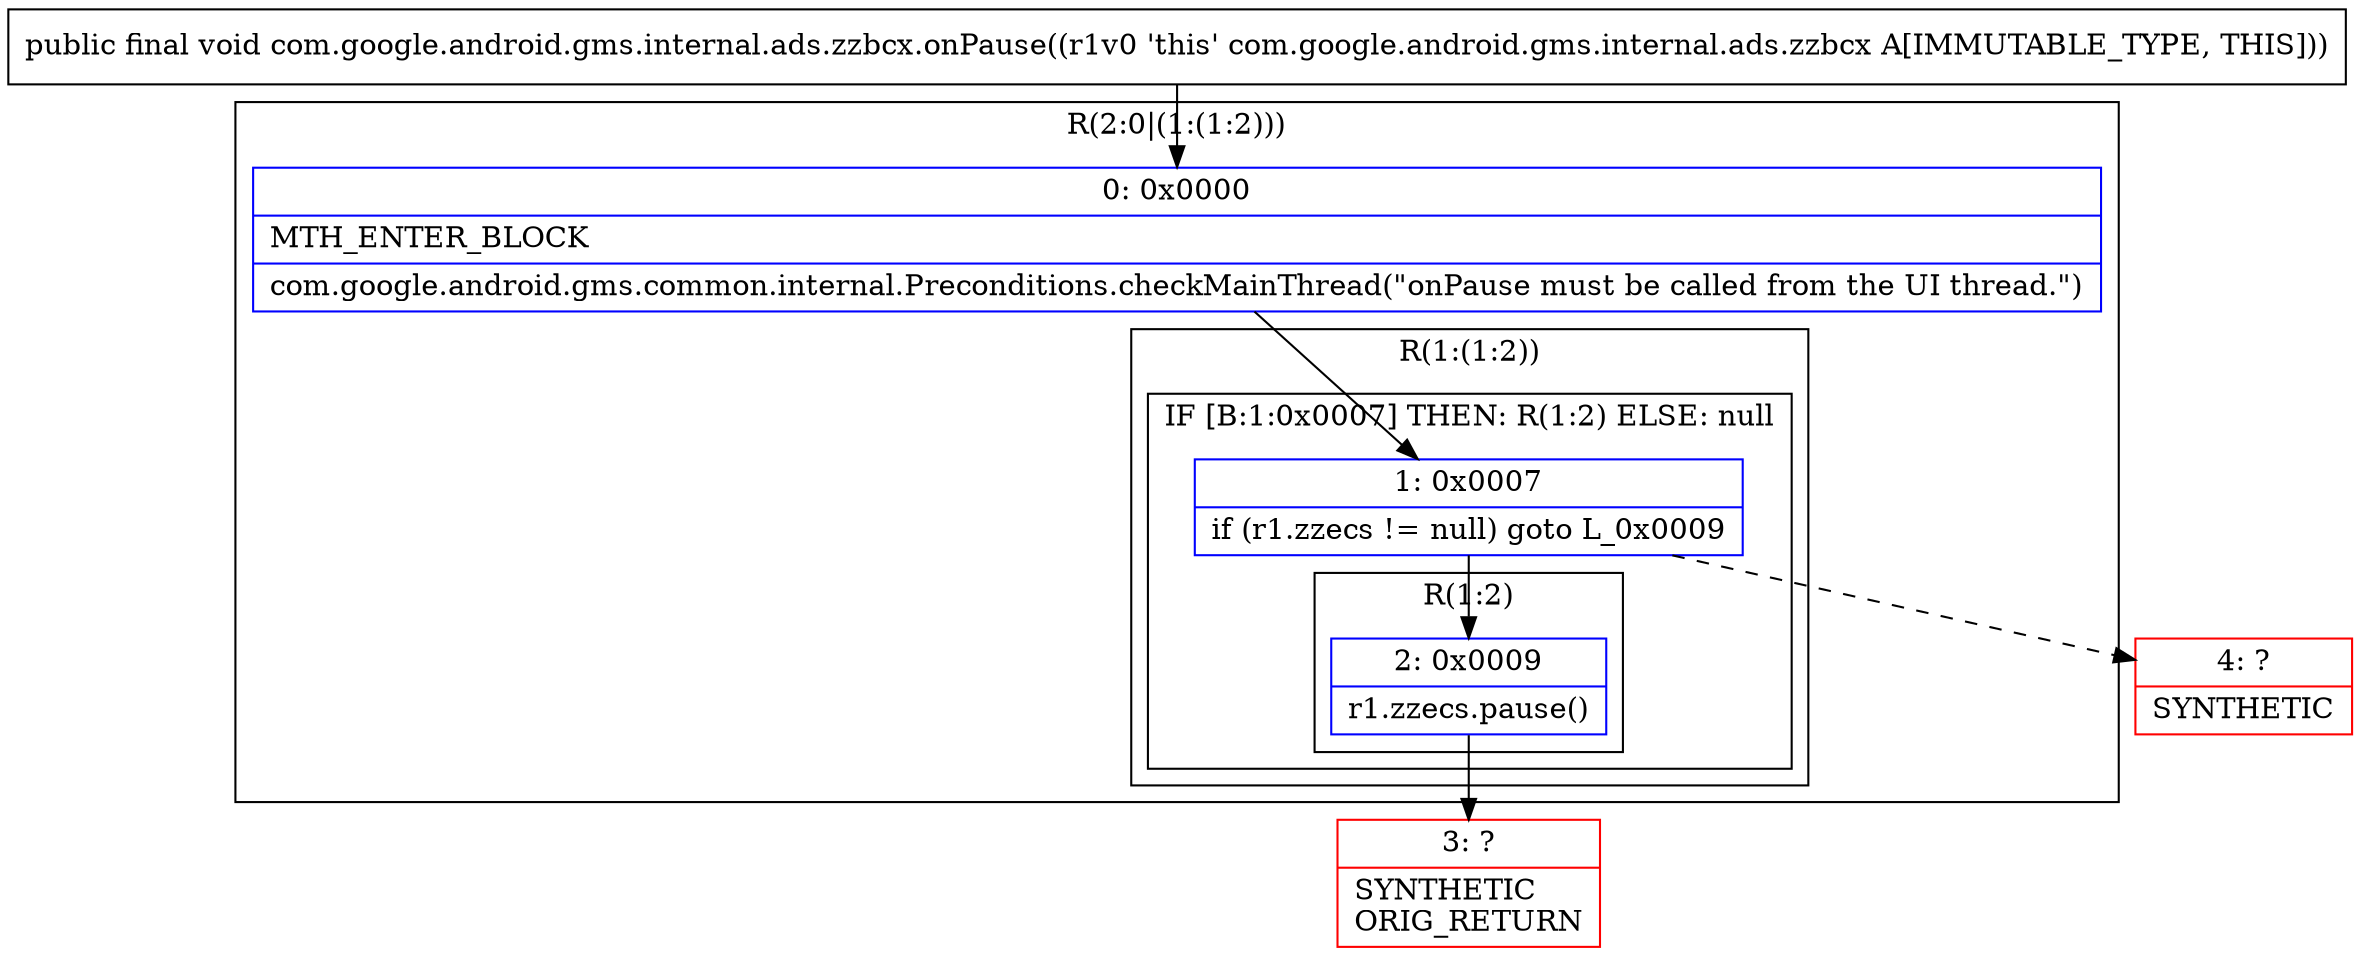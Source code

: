 digraph "CFG forcom.google.android.gms.internal.ads.zzbcx.onPause()V" {
subgraph cluster_Region_1727341057 {
label = "R(2:0|(1:(1:2)))";
node [shape=record,color=blue];
Node_0 [shape=record,label="{0\:\ 0x0000|MTH_ENTER_BLOCK\l|com.google.android.gms.common.internal.Preconditions.checkMainThread(\"onPause must be called from the UI thread.\")\l}"];
subgraph cluster_Region_1823925609 {
label = "R(1:(1:2))";
node [shape=record,color=blue];
subgraph cluster_IfRegion_1147704618 {
label = "IF [B:1:0x0007] THEN: R(1:2) ELSE: null";
node [shape=record,color=blue];
Node_1 [shape=record,label="{1\:\ 0x0007|if (r1.zzecs != null) goto L_0x0009\l}"];
subgraph cluster_Region_729891623 {
label = "R(1:2)";
node [shape=record,color=blue];
Node_2 [shape=record,label="{2\:\ 0x0009|r1.zzecs.pause()\l}"];
}
}
}
}
Node_3 [shape=record,color=red,label="{3\:\ ?|SYNTHETIC\lORIG_RETURN\l}"];
Node_4 [shape=record,color=red,label="{4\:\ ?|SYNTHETIC\l}"];
MethodNode[shape=record,label="{public final void com.google.android.gms.internal.ads.zzbcx.onPause((r1v0 'this' com.google.android.gms.internal.ads.zzbcx A[IMMUTABLE_TYPE, THIS])) }"];
MethodNode -> Node_0;
Node_0 -> Node_1;
Node_1 -> Node_2;
Node_1 -> Node_4[style=dashed];
Node_2 -> Node_3;
}

